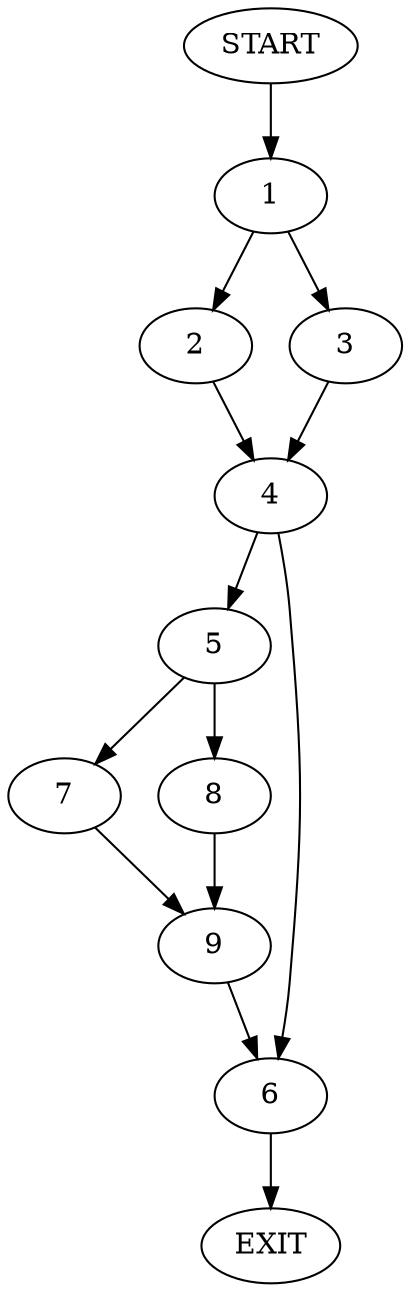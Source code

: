 digraph {
0 [label="START"]
10 [label="EXIT"]
0 -> 1
1 -> 2
1 -> 3
3 -> 4
2 -> 4
4 -> 5
4 -> 6
6 -> 10
5 -> 7
5 -> 8
7 -> 9
8 -> 9
9 -> 6
}
